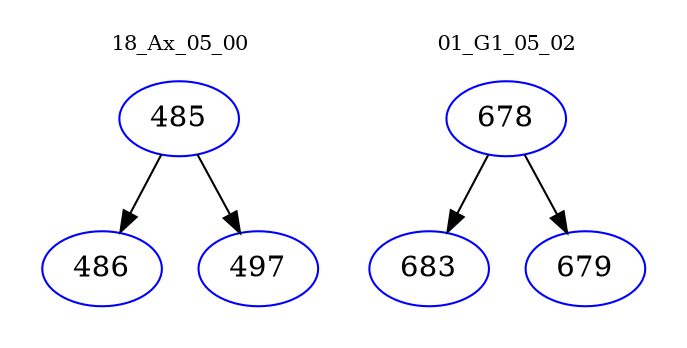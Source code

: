 digraph{
subgraph cluster_0 {
color = white
label = "18_Ax_05_00";
fontsize=10;
T0_485 [label="485", color="blue"]
T0_485 -> T0_486 [color="black"]
T0_486 [label="486", color="blue"]
T0_485 -> T0_497 [color="black"]
T0_497 [label="497", color="blue"]
}
subgraph cluster_1 {
color = white
label = "01_G1_05_02";
fontsize=10;
T1_678 [label="678", color="blue"]
T1_678 -> T1_683 [color="black"]
T1_683 [label="683", color="blue"]
T1_678 -> T1_679 [color="black"]
T1_679 [label="679", color="blue"]
}
}
